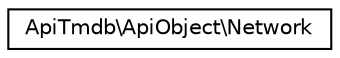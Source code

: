 digraph "Graphical Class Hierarchy"
{
  edge [fontname="Helvetica",fontsize="10",labelfontname="Helvetica",labelfontsize="10"];
  node [fontname="Helvetica",fontsize="10",shape=record];
  rankdir="LR";
  Node0 [label="ApiTmdb\\ApiObject\\Network",height=0.2,width=0.4,color="black", fillcolor="white", style="filled",URL="$classApiTmdb_1_1ApiObject_1_1Network.html"];
}
